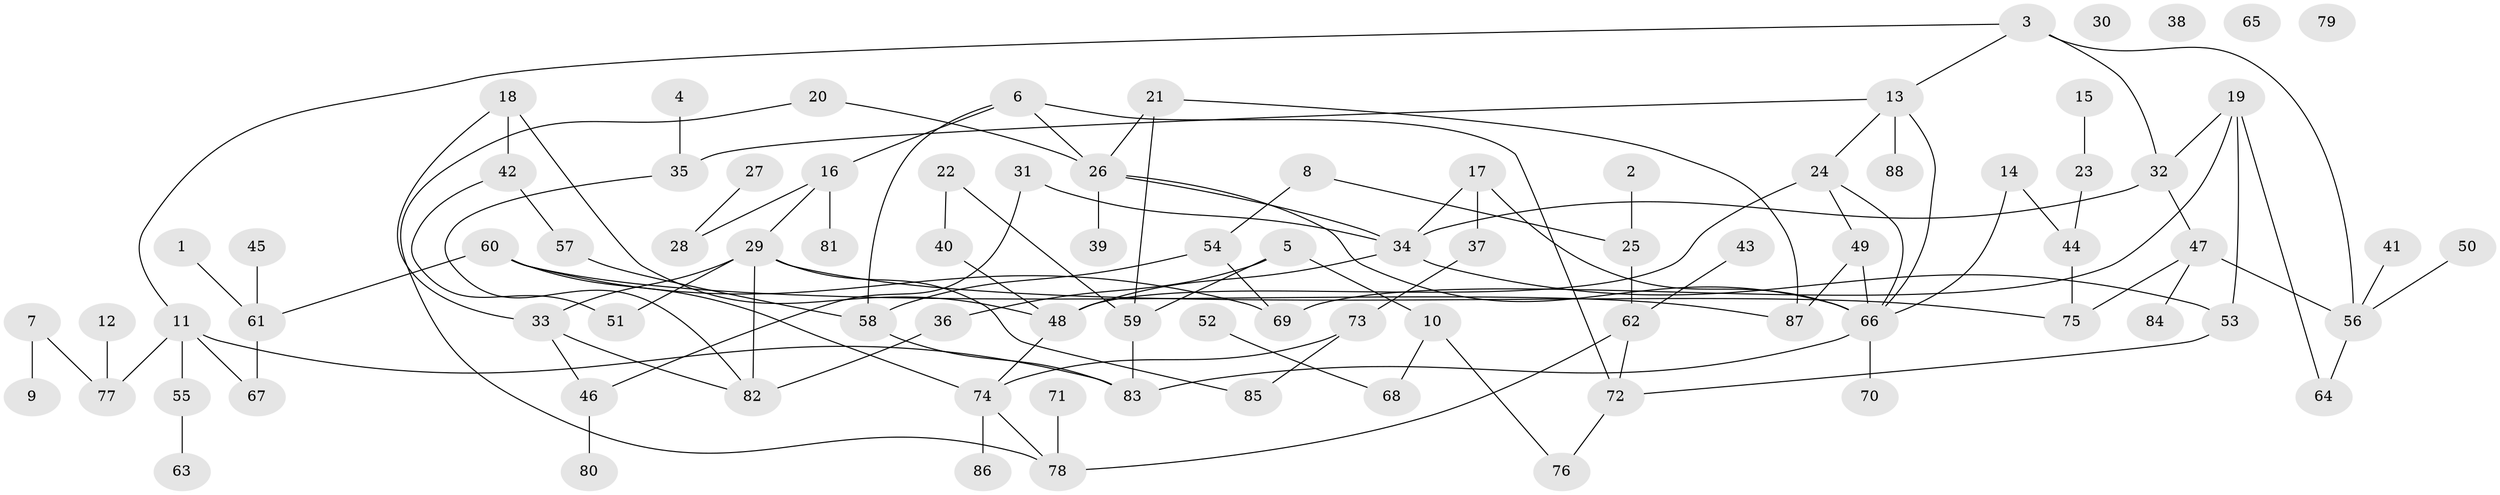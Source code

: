 // Generated by graph-tools (version 1.1) at 2025/39/03/09/25 04:39:51]
// undirected, 88 vertices, 116 edges
graph export_dot {
graph [start="1"]
  node [color=gray90,style=filled];
  1;
  2;
  3;
  4;
  5;
  6;
  7;
  8;
  9;
  10;
  11;
  12;
  13;
  14;
  15;
  16;
  17;
  18;
  19;
  20;
  21;
  22;
  23;
  24;
  25;
  26;
  27;
  28;
  29;
  30;
  31;
  32;
  33;
  34;
  35;
  36;
  37;
  38;
  39;
  40;
  41;
  42;
  43;
  44;
  45;
  46;
  47;
  48;
  49;
  50;
  51;
  52;
  53;
  54;
  55;
  56;
  57;
  58;
  59;
  60;
  61;
  62;
  63;
  64;
  65;
  66;
  67;
  68;
  69;
  70;
  71;
  72;
  73;
  74;
  75;
  76;
  77;
  78;
  79;
  80;
  81;
  82;
  83;
  84;
  85;
  86;
  87;
  88;
  1 -- 61;
  2 -- 25;
  3 -- 11;
  3 -- 13;
  3 -- 32;
  3 -- 56;
  4 -- 35;
  5 -- 10;
  5 -- 36;
  5 -- 59;
  6 -- 16;
  6 -- 26;
  6 -- 58;
  6 -- 72;
  7 -- 9;
  7 -- 77;
  8 -- 25;
  8 -- 54;
  10 -- 68;
  10 -- 76;
  11 -- 55;
  11 -- 67;
  11 -- 77;
  11 -- 83;
  12 -- 77;
  13 -- 24;
  13 -- 35;
  13 -- 66;
  13 -- 88;
  14 -- 44;
  14 -- 66;
  15 -- 23;
  16 -- 28;
  16 -- 29;
  16 -- 81;
  17 -- 34;
  17 -- 37;
  17 -- 66;
  18 -- 33;
  18 -- 42;
  18 -- 48;
  19 -- 32;
  19 -- 53;
  19 -- 64;
  19 -- 69;
  20 -- 26;
  20 -- 78;
  21 -- 26;
  21 -- 59;
  21 -- 87;
  22 -- 40;
  22 -- 59;
  23 -- 44;
  24 -- 48;
  24 -- 49;
  24 -- 66;
  25 -- 62;
  26 -- 34;
  26 -- 39;
  26 -- 66;
  27 -- 28;
  29 -- 33;
  29 -- 51;
  29 -- 75;
  29 -- 82;
  29 -- 85;
  31 -- 34;
  31 -- 46;
  32 -- 34;
  32 -- 47;
  33 -- 46;
  33 -- 82;
  34 -- 48;
  34 -- 53;
  35 -- 82;
  36 -- 82;
  37 -- 73;
  40 -- 48;
  41 -- 56;
  42 -- 51;
  42 -- 57;
  43 -- 62;
  44 -- 75;
  45 -- 61;
  46 -- 80;
  47 -- 56;
  47 -- 75;
  47 -- 84;
  48 -- 74;
  49 -- 66;
  49 -- 87;
  50 -- 56;
  52 -- 68;
  53 -- 72;
  54 -- 58;
  54 -- 69;
  55 -- 63;
  56 -- 64;
  57 -- 58;
  58 -- 83;
  59 -- 83;
  60 -- 61;
  60 -- 69;
  60 -- 74;
  60 -- 87;
  61 -- 67;
  62 -- 72;
  62 -- 78;
  66 -- 70;
  66 -- 83;
  71 -- 78;
  72 -- 76;
  73 -- 74;
  73 -- 85;
  74 -- 78;
  74 -- 86;
}
